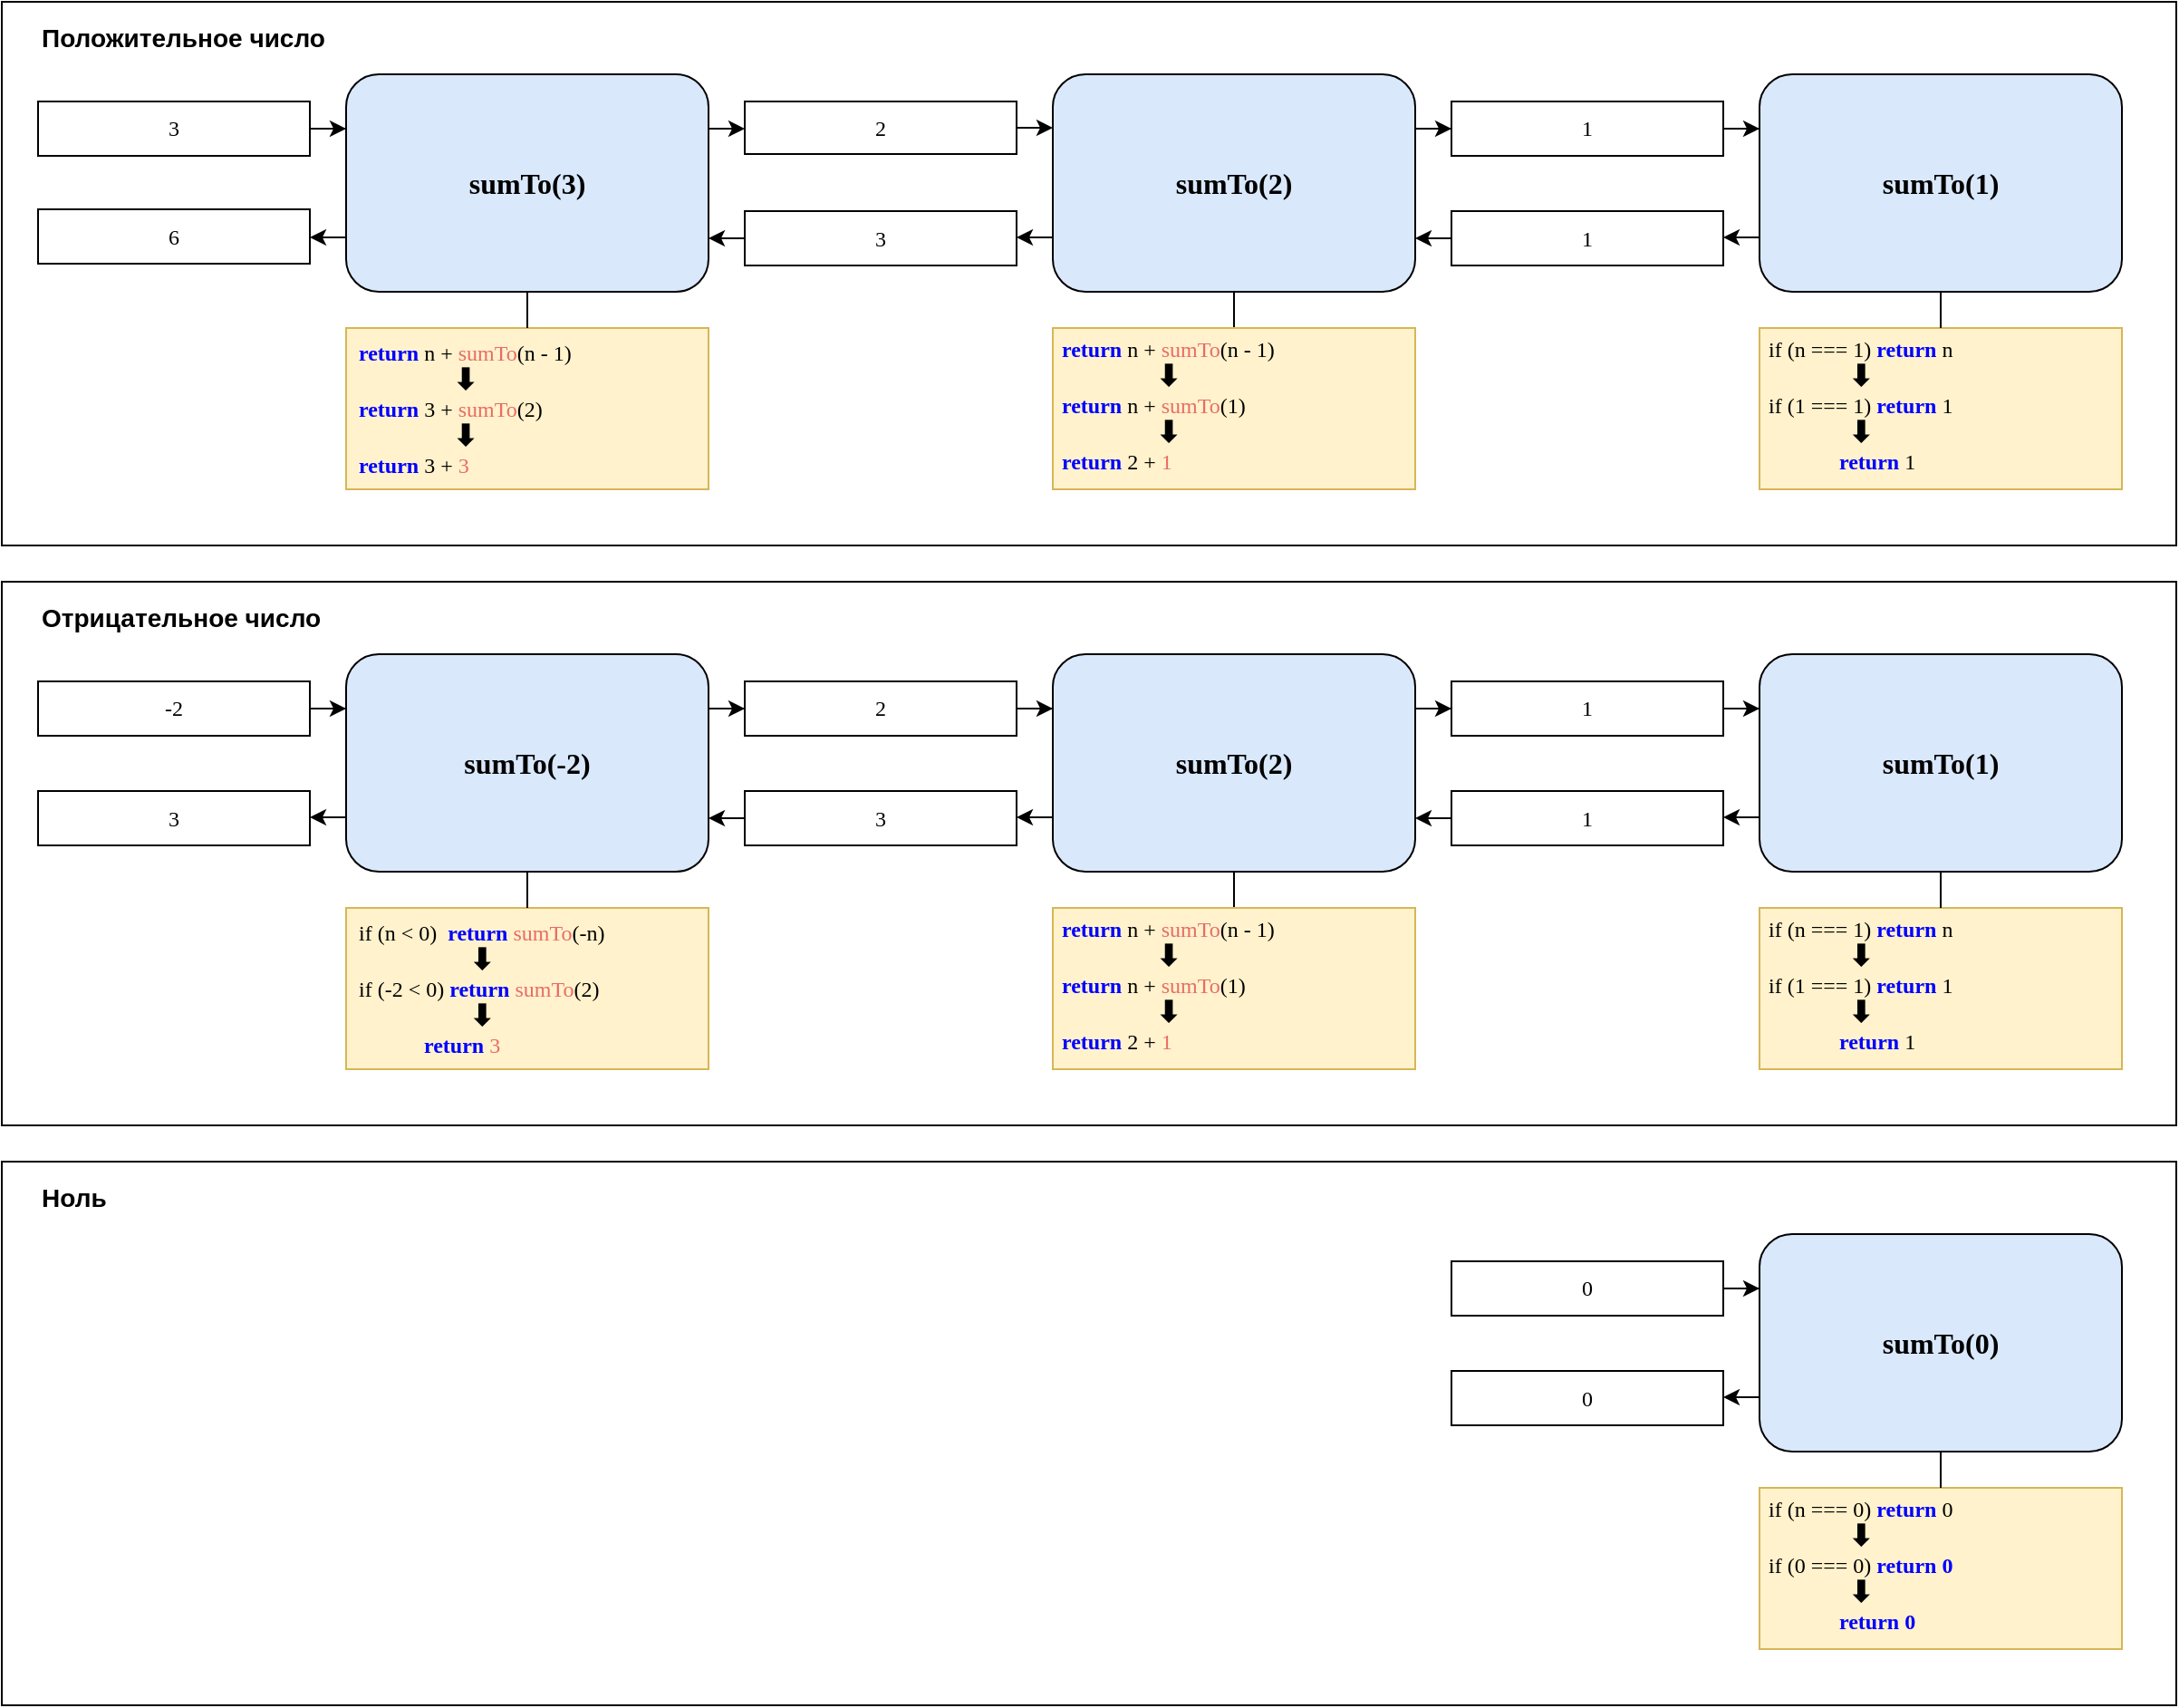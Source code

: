 <mxfile version="16.5.1" type="device"><diagram id="dmgtFecwRVRcoEDTW0UY" name="Page-1"><mxGraphModel dx="2844" dy="1750" grid="1" gridSize="10" guides="1" tooltips="1" connect="1" arrows="1" fold="1" page="1" pageScale="1" pageWidth="827" pageHeight="1169" math="0" shadow="0"><root><mxCell id="0"/><mxCell id="1" parent="0"/><mxCell id="QXb-2TPMlepAqoLkhRyg-41" value="" style="rounded=0;whiteSpace=wrap;html=1;verticalAlign=middle;" parent="1" vertex="1"><mxGeometry width="1200" height="300" as="geometry"/></mxCell><mxCell id="QXb-2TPMlepAqoLkhRyg-19" value="&lt;div&gt;&lt;span&gt;if (n === 1)&amp;nbsp;&lt;/span&gt;&lt;b&gt;&lt;font color=&quot;#0000ff&quot;&gt;return&amp;nbsp;&lt;/font&gt;&lt;/b&gt;&lt;span&gt;n&lt;/span&gt;&lt;/div&gt;&lt;div style=&quot;text-align: center&quot;&gt;&lt;b&gt;&lt;font style=&quot;line-height: 1 ; font-size: 16px&quot;&gt;⬇&lt;/font&gt;&lt;/b&gt;&lt;span&gt;&lt;br&gt;&lt;/span&gt;&lt;/div&gt;&lt;div&gt;&lt;div&gt;if (1 === 1)&amp;nbsp;&lt;b&gt;&lt;font color=&quot;#0000ff&quot;&gt;return&amp;nbsp;&lt;/font&gt;&lt;/b&gt;1&lt;br&gt;&lt;/div&gt;&lt;/div&gt;&lt;div style=&quot;text-align: center&quot;&gt;&lt;b&gt;&lt;font style=&quot;line-height: 1 ; font-size: 16px&quot;&gt;⬇&lt;/font&gt;&lt;/b&gt;&lt;br&gt;&lt;/div&gt;&lt;b&gt;&lt;font color=&quot;#0000ff&quot;&gt;&amp;nbsp; &amp;nbsp; &amp;nbsp; &amp;nbsp; &amp;nbsp; &amp;nbsp; &amp;nbsp;return&amp;nbsp;&lt;/font&gt;&lt;/b&gt;&lt;span&gt;1&lt;/span&gt;&lt;b&gt;&lt;font color=&quot;#0000ff&quot;&gt;&lt;br&gt;&lt;/font&gt;&lt;/b&gt;" style="rounded=0;whiteSpace=wrap;html=1;fontFamily=Consolas;align=left;fillColor=#fff2cc;strokeColor=#d6b656;verticalAlign=top;spacingBottom=0;spacingLeft=5;spacing=0;spacingTop=0;spacingRight=5;" parent="1" vertex="1"><mxGeometry x="970" y="180" width="200" height="89" as="geometry"/></mxCell><mxCell id="gL3e5xRcOSWfvM4Vn0gK-11" value="" style="edgeStyle=orthogonalEdgeStyle;rounded=0;orthogonalLoop=1;jettySize=auto;html=1;endArrow=classic;endFill=1;exitX=0;exitY=0.75;exitDx=0;exitDy=0;" parent="1" source="QXb-2TPMlepAqoLkhRyg-22" target="QXb-2TPMlepAqoLkhRyg-24" edge="1"><mxGeometry relative="1" as="geometry"/></mxCell><mxCell id="gL3e5xRcOSWfvM4Vn0gK-18" value="" style="edgeStyle=orthogonalEdgeStyle;rounded=0;orthogonalLoop=1;jettySize=auto;html=1;endArrow=none;endFill=0;" parent="1" source="QXb-2TPMlepAqoLkhRyg-22" target="QXb-2TPMlepAqoLkhRyg-19" edge="1"><mxGeometry relative="1" as="geometry"/></mxCell><mxCell id="QXb-2TPMlepAqoLkhRyg-22" value="&lt;b style=&quot;font-size: 16px;&quot;&gt;sumTo(1)&lt;/b&gt;" style="rounded=1;fillColor=#dae8fc;strokeColor=default;shadow=0;gradientColor=none;whiteSpace=wrap;html=1;fontFamily=Consolas;fontSize=16;" parent="1" vertex="1"><mxGeometry x="970" y="40" width="200" height="120" as="geometry"/></mxCell><mxCell id="QXb-2TPMlepAqoLkhRyg-23" value="" style="edgeStyle=orthogonalEdgeStyle;rounded=0;orthogonalLoop=1;jettySize=auto;html=1;fontFamily=Consolas;fontSize=10;endArrow=classic;endFill=1;entryX=1;entryY=0.75;entryDx=0;entryDy=0;" parent="1" source="QXb-2TPMlepAqoLkhRyg-24" target="QXb-2TPMlepAqoLkhRyg-28" edge="1"><mxGeometry relative="1" as="geometry"/></mxCell><mxCell id="QXb-2TPMlepAqoLkhRyg-24" value="1" style="rounded=0;whiteSpace=wrap;html=1;shadow=0;fontFamily=Consolas;strokeColor=default;gradientColor=none;" parent="1" vertex="1"><mxGeometry x="800" y="115.5" width="150" height="30" as="geometry"/></mxCell><mxCell id="gL3e5xRcOSWfvM4Vn0gK-3" value="" style="edgeStyle=orthogonalEdgeStyle;rounded=0;orthogonalLoop=1;jettySize=auto;html=1;endArrow=classic;endFill=1;exitX=0;exitY=0.75;exitDx=0;exitDy=0;" parent="1" source="QXb-2TPMlepAqoLkhRyg-28" target="QXb-2TPMlepAqoLkhRyg-31" edge="1"><mxGeometry relative="1" as="geometry"/></mxCell><mxCell id="gL3e5xRcOSWfvM4Vn0gK-14" value="" style="edgeStyle=orthogonalEdgeStyle;rounded=0;orthogonalLoop=1;jettySize=auto;html=1;endArrow=classic;endFill=1;exitX=1;exitY=0.25;exitDx=0;exitDy=0;" parent="1" source="QXb-2TPMlepAqoLkhRyg-28" target="gL3e5xRcOSWfvM4Vn0gK-13" edge="1"><mxGeometry relative="1" as="geometry"/></mxCell><mxCell id="gL3e5xRcOSWfvM4Vn0gK-17" value="" style="edgeStyle=orthogonalEdgeStyle;rounded=0;orthogonalLoop=1;jettySize=auto;html=1;endArrow=none;endFill=0;" parent="1" source="QXb-2TPMlepAqoLkhRyg-28" target="QXb-2TPMlepAqoLkhRyg-29" edge="1"><mxGeometry relative="1" as="geometry"/></mxCell><mxCell id="QXb-2TPMlepAqoLkhRyg-28" value="&lt;b style=&quot;font-size: 16px;&quot;&gt;sumTo(2)&lt;/b&gt;" style="rounded=1;fillColor=#dae8fc;strokeColor=default;shadow=0;gradientColor=none;whiteSpace=wrap;html=1;fontFamily=Consolas;fontSize=16;" parent="1" vertex="1"><mxGeometry x="580" y="40" width="200" height="120" as="geometry"/></mxCell><mxCell id="QXb-2TPMlepAqoLkhRyg-29" value="&lt;b&gt;&lt;font color=&quot;#0000ff&quot;&gt;return&amp;nbsp;&lt;/font&gt;&lt;/b&gt;n +&amp;nbsp;&lt;font color=&quot;#ea6b66&quot;&gt;sumTo&lt;/font&gt;(n - 1)&lt;b&gt;&lt;font color=&quot;#0000ff&quot;&gt;&lt;br&gt;&lt;/font&gt;&lt;/b&gt;&lt;div style=&quot;text-align: center&quot;&gt;&lt;b&gt;&lt;font style=&quot;line-height: 1 ; font-size: 16px&quot;&gt;⬇&lt;/font&gt;&lt;/b&gt;&lt;br&gt;&lt;/div&gt;&lt;b&gt;&lt;font color=&quot;#0000ff&quot;&gt;return&amp;nbsp;&lt;/font&gt;&lt;/b&gt;n&amp;nbsp;+&amp;nbsp;&lt;font color=&quot;#ea6b66&quot;&gt;sumTo&lt;/font&gt;(1)&lt;b&gt;&lt;font color=&quot;#0000ff&quot;&gt;&lt;br&gt;&lt;/font&gt;&lt;/b&gt;&lt;div style=&quot;text-align: center&quot;&gt;&lt;b&gt;&lt;font style=&quot;line-height: 1 ; font-size: 16px&quot;&gt;⬇&lt;/font&gt;&lt;/b&gt;&lt;br&gt;&lt;/div&gt;&lt;b&gt;&lt;font color=&quot;#0000ff&quot;&gt;return&amp;nbsp;&lt;/font&gt;&lt;/b&gt;2 + &lt;font color=&quot;#ea6b66&quot;&gt;1&lt;/font&gt;&lt;b&gt;&lt;font color=&quot;#0000ff&quot;&gt;&lt;br&gt;&lt;/font&gt;&lt;/b&gt;" style="rounded=0;whiteSpace=wrap;html=1;fontFamily=Consolas;align=left;fillColor=#fff2cc;strokeColor=#d6b656;verticalAlign=top;spacing=0;spacingLeft=5;spacingRight=5;" parent="1" vertex="1"><mxGeometry x="580" y="180" width="200" height="89" as="geometry"/></mxCell><mxCell id="QXb-2TPMlepAqoLkhRyg-30" value="" style="edgeStyle=orthogonalEdgeStyle;rounded=0;orthogonalLoop=1;jettySize=auto;html=1;fontFamily=Consolas;fontSize=10;endArrow=classic;endFill=1;entryX=1;entryY=0.75;entryDx=0;entryDy=0;" parent="1" source="QXb-2TPMlepAqoLkhRyg-31" target="QXb-2TPMlepAqoLkhRyg-35" edge="1"><mxGeometry relative="1" as="geometry"/></mxCell><mxCell id="QXb-2TPMlepAqoLkhRyg-31" value="3" style="rounded=0;whiteSpace=wrap;html=1;shadow=0;fontFamily=Consolas;strokeColor=default;gradientColor=none;" parent="1" vertex="1"><mxGeometry x="410" y="115.5" width="150" height="30" as="geometry"/></mxCell><mxCell id="QXb-2TPMlepAqoLkhRyg-32" value="&lt;div&gt;&lt;b&gt;&lt;font color=&quot;#0000ff&quot;&gt;return&lt;/font&gt;&lt;/b&gt; n +&amp;nbsp;&lt;font color=&quot;#ea6b66&quot;&gt;sumTo&lt;/font&gt;(n - 1)&lt;br&gt;&lt;/div&gt;&lt;div style=&quot;text-align: center&quot;&gt;&lt;b&gt;&lt;font style=&quot;line-height: 1 ; font-size: 16px&quot;&gt;⬇&lt;/font&gt;&lt;/b&gt;&lt;br&gt;&lt;/div&gt;&lt;b&gt;&lt;font color=&quot;#0000ff&quot;&gt;return&lt;/font&gt;&lt;/b&gt;&amp;nbsp;3 +&amp;nbsp;&lt;font color=&quot;#ea6b66&quot;&gt;sumTo&lt;/font&gt;(2)&lt;br&gt;&lt;div style=&quot;text-align: center&quot;&gt;&lt;b&gt;&lt;font style=&quot;line-height: 1 ; font-size: 16px&quot;&gt;⬇&lt;/font&gt;&lt;/b&gt;&lt;br&gt;&lt;/div&gt;&lt;b&gt;&lt;font color=&quot;#0000ff&quot;&gt;return&lt;/font&gt;&lt;/b&gt;&amp;nbsp;3 + &lt;font color=&quot;#ea6b66&quot;&gt;3&lt;/font&gt;" style="rounded=0;whiteSpace=wrap;html=1;fontFamily=Consolas;align=left;fillColor=#fff2cc;strokeColor=#d6b656;verticalAlign=top;spacingLeft=5;spacingRight=5;" parent="1" vertex="1"><mxGeometry x="190" y="180" width="200" height="89" as="geometry"/></mxCell><mxCell id="QXb-2TPMlepAqoLkhRyg-33" value="" style="edgeStyle=orthogonalEdgeStyle;rounded=0;orthogonalLoop=1;jettySize=auto;html=1;fontFamily=Consolas;fontSize=10;endArrow=classic;endFill=1;exitX=0;exitY=0.75;exitDx=0;exitDy=0;" parent="1" source="QXb-2TPMlepAqoLkhRyg-35" target="QXb-2TPMlepAqoLkhRyg-36" edge="1"><mxGeometry relative="1" as="geometry"/></mxCell><mxCell id="gL3e5xRcOSWfvM4Vn0gK-8" value="" style="edgeStyle=orthogonalEdgeStyle;rounded=0;orthogonalLoop=1;jettySize=auto;html=1;endArrow=classic;endFill=1;exitX=1;exitY=0.25;exitDx=0;exitDy=0;" parent="1" source="QXb-2TPMlepAqoLkhRyg-35" target="gL3e5xRcOSWfvM4Vn0gK-7" edge="1"><mxGeometry relative="1" as="geometry"/></mxCell><mxCell id="gL3e5xRcOSWfvM4Vn0gK-16" value="" style="edgeStyle=orthogonalEdgeStyle;rounded=0;orthogonalLoop=1;jettySize=auto;html=1;endArrow=none;endFill=0;" parent="1" source="QXb-2TPMlepAqoLkhRyg-35" target="QXb-2TPMlepAqoLkhRyg-32" edge="1"><mxGeometry relative="1" as="geometry"/></mxCell><mxCell id="QXb-2TPMlepAqoLkhRyg-35" value="&lt;b style=&quot;font-size: 16px;&quot;&gt;sumTo(3)&lt;/b&gt;" style="rounded=1;fillColor=#dae8fc;strokeColor=default;shadow=0;gradientColor=none;whiteSpace=wrap;html=1;fontFamily=Consolas;fontSize=16;" parent="1" vertex="1"><mxGeometry x="190" y="40" width="200" height="120" as="geometry"/></mxCell><mxCell id="QXb-2TPMlepAqoLkhRyg-36" value="6" style="rounded=0;whiteSpace=wrap;html=1;shadow=0;fontFamily=Consolas;strokeColor=default;gradientColor=none;" parent="1" vertex="1"><mxGeometry x="20" y="114.5" width="150" height="30" as="geometry"/></mxCell><mxCell id="QXb-2TPMlepAqoLkhRyg-38" value="Положительное число" style="text;html=1;align=left;verticalAlign=middle;resizable=0;points=[];autosize=1;strokeColor=none;fillColor=none;fontStyle=1;fontSize=14;" parent="1" vertex="1"><mxGeometry x="20" y="10" width="170" height="20" as="geometry"/></mxCell><mxCell id="gL3e5xRcOSWfvM4Vn0gK-5" value="" style="edgeStyle=orthogonalEdgeStyle;rounded=0;orthogonalLoop=1;jettySize=auto;html=1;endArrow=classic;endFill=1;entryX=0;entryY=0.25;entryDx=0;entryDy=0;" parent="1" source="gL3e5xRcOSWfvM4Vn0gK-4" target="QXb-2TPMlepAqoLkhRyg-35" edge="1"><mxGeometry relative="1" as="geometry"/></mxCell><mxCell id="gL3e5xRcOSWfvM4Vn0gK-4" value="3" style="rounded=0;whiteSpace=wrap;html=1;shadow=0;fontFamily=Consolas;strokeColor=default;gradientColor=none;" parent="1" vertex="1"><mxGeometry x="20" y="55" width="150" height="30" as="geometry"/></mxCell><mxCell id="gL3e5xRcOSWfvM4Vn0gK-9" value="" style="edgeStyle=orthogonalEdgeStyle;rounded=0;orthogonalLoop=1;jettySize=auto;html=1;endArrow=classic;endFill=1;entryX=0;entryY=0.25;entryDx=0;entryDy=0;" parent="1" source="gL3e5xRcOSWfvM4Vn0gK-7" target="QXb-2TPMlepAqoLkhRyg-28" edge="1"><mxGeometry relative="1" as="geometry"/></mxCell><mxCell id="gL3e5xRcOSWfvM4Vn0gK-7" value="2" style="rounded=0;whiteSpace=wrap;html=1;shadow=0;fontFamily=Consolas;strokeColor=default;gradientColor=none;" parent="1" vertex="1"><mxGeometry x="410" y="55" width="150" height="29" as="geometry"/></mxCell><mxCell id="gL3e5xRcOSWfvM4Vn0gK-15" value="" style="edgeStyle=orthogonalEdgeStyle;rounded=0;orthogonalLoop=1;jettySize=auto;html=1;endArrow=classic;endFill=1;entryX=0;entryY=0.25;entryDx=0;entryDy=0;" parent="1" source="gL3e5xRcOSWfvM4Vn0gK-13" target="QXb-2TPMlepAqoLkhRyg-22" edge="1"><mxGeometry relative="1" as="geometry"/></mxCell><mxCell id="gL3e5xRcOSWfvM4Vn0gK-13" value="1" style="rounded=0;whiteSpace=wrap;html=1;shadow=0;fontFamily=Consolas;strokeColor=default;gradientColor=none;" parent="1" vertex="1"><mxGeometry x="800" y="55" width="150" height="30" as="geometry"/></mxCell><mxCell id="gL3e5xRcOSWfvM4Vn0gK-19" value="" style="rounded=0;whiteSpace=wrap;html=1;verticalAlign=middle;" parent="1" vertex="1"><mxGeometry y="320" width="1200" height="300" as="geometry"/></mxCell><mxCell id="gL3e5xRcOSWfvM4Vn0gK-20" value="&lt;div&gt;&lt;/div&gt;&lt;div&gt;if (n === 1)&amp;nbsp;&lt;b&gt;&lt;font color=&quot;#0000ff&quot;&gt;return&amp;nbsp;&lt;/font&gt;&lt;/b&gt;n&lt;/div&gt;&lt;div style=&quot;text-align: center&quot;&gt;&lt;b&gt;&lt;font style=&quot;line-height: 1 ; font-size: 16px&quot;&gt;⬇&lt;/font&gt;&lt;/b&gt;&lt;br&gt;&lt;/div&gt;&lt;div&gt;if (1 === 1)&amp;nbsp;&lt;b&gt;&lt;font color=&quot;#0000ff&quot;&gt;return&amp;nbsp;&lt;/font&gt;&lt;/b&gt;1&lt;br&gt;&lt;/div&gt;&lt;div style=&quot;text-align: center&quot;&gt;&lt;b&gt;&lt;font style=&quot;line-height: 1 ; font-size: 16px&quot;&gt;⬇&lt;/font&gt;&lt;/b&gt;&lt;br&gt;&lt;/div&gt;&lt;b&gt;&lt;font color=&quot;#0000ff&quot;&gt;&amp;nbsp; &amp;nbsp; &amp;nbsp; &amp;nbsp; &amp;nbsp; &amp;nbsp; &amp;nbsp;return&amp;nbsp;&lt;/font&gt;&lt;/b&gt;1&lt;b&gt;&lt;font color=&quot;#0000ff&quot;&gt;&lt;br&gt;&lt;/font&gt;&lt;/b&gt;" style="rounded=0;whiteSpace=wrap;html=1;fontFamily=Consolas;align=left;fillColor=#fff2cc;strokeColor=#d6b656;verticalAlign=top;spacingBottom=0;spacingLeft=5;spacing=0;spacingTop=0;spacingRight=5;" parent="1" vertex="1"><mxGeometry x="970" y="500" width="200" height="89" as="geometry"/></mxCell><mxCell id="gL3e5xRcOSWfvM4Vn0gK-21" value="" style="edgeStyle=orthogonalEdgeStyle;rounded=0;orthogonalLoop=1;jettySize=auto;html=1;endArrow=classic;endFill=1;exitX=0;exitY=0.75;exitDx=0;exitDy=0;" parent="1" source="gL3e5xRcOSWfvM4Vn0gK-23" target="gL3e5xRcOSWfvM4Vn0gK-25" edge="1"><mxGeometry relative="1" as="geometry"/></mxCell><mxCell id="gL3e5xRcOSWfvM4Vn0gK-22" value="" style="edgeStyle=orthogonalEdgeStyle;rounded=0;orthogonalLoop=1;jettySize=auto;html=1;endArrow=none;endFill=0;" parent="1" source="gL3e5xRcOSWfvM4Vn0gK-23" target="gL3e5xRcOSWfvM4Vn0gK-20" edge="1"><mxGeometry relative="1" as="geometry"/></mxCell><mxCell id="gL3e5xRcOSWfvM4Vn0gK-23" value="&lt;b&gt;sumTo(1)&lt;/b&gt;" style="rounded=1;fillColor=#dae8fc;strokeColor=default;shadow=0;gradientColor=none;whiteSpace=wrap;html=1;fontFamily=Consolas;fontSize=16;" parent="1" vertex="1"><mxGeometry x="970" y="360" width="200" height="120" as="geometry"/></mxCell><mxCell id="gL3e5xRcOSWfvM4Vn0gK-24" value="" style="edgeStyle=orthogonalEdgeStyle;rounded=0;orthogonalLoop=1;jettySize=auto;html=1;fontFamily=Consolas;fontSize=10;endArrow=classic;endFill=1;entryX=1;entryY=0.75;entryDx=0;entryDy=0;" parent="1" source="gL3e5xRcOSWfvM4Vn0gK-25" target="gL3e5xRcOSWfvM4Vn0gK-29" edge="1"><mxGeometry relative="1" as="geometry"/></mxCell><mxCell id="gL3e5xRcOSWfvM4Vn0gK-25" value="1" style="rounded=0;whiteSpace=wrap;html=1;shadow=0;fontFamily=Consolas;strokeColor=default;gradientColor=none;" parent="1" vertex="1"><mxGeometry x="800" y="435.5" width="150" height="30" as="geometry"/></mxCell><mxCell id="gL3e5xRcOSWfvM4Vn0gK-26" value="" style="edgeStyle=orthogonalEdgeStyle;rounded=0;orthogonalLoop=1;jettySize=auto;html=1;endArrow=classic;endFill=1;exitX=0;exitY=0.75;exitDx=0;exitDy=0;" parent="1" source="gL3e5xRcOSWfvM4Vn0gK-29" target="gL3e5xRcOSWfvM4Vn0gK-32" edge="1"><mxGeometry relative="1" as="geometry"/></mxCell><mxCell id="gL3e5xRcOSWfvM4Vn0gK-27" value="" style="edgeStyle=orthogonalEdgeStyle;rounded=0;orthogonalLoop=1;jettySize=auto;html=1;endArrow=classic;endFill=1;exitX=1;exitY=0.25;exitDx=0;exitDy=0;" parent="1" source="gL3e5xRcOSWfvM4Vn0gK-29" target="gL3e5xRcOSWfvM4Vn0gK-45" edge="1"><mxGeometry relative="1" as="geometry"/></mxCell><mxCell id="gL3e5xRcOSWfvM4Vn0gK-28" value="" style="edgeStyle=orthogonalEdgeStyle;rounded=0;orthogonalLoop=1;jettySize=auto;html=1;endArrow=none;endFill=0;" parent="1" source="gL3e5xRcOSWfvM4Vn0gK-29" target="gL3e5xRcOSWfvM4Vn0gK-30" edge="1"><mxGeometry relative="1" as="geometry"/></mxCell><mxCell id="gL3e5xRcOSWfvM4Vn0gK-29" value="&lt;b&gt;sumTo(2)&lt;/b&gt;" style="rounded=1;fillColor=#dae8fc;strokeColor=default;shadow=0;gradientColor=none;whiteSpace=wrap;html=1;fontFamily=Consolas;fontSize=16;" parent="1" vertex="1"><mxGeometry x="580" y="360" width="200" height="120" as="geometry"/></mxCell><mxCell id="gL3e5xRcOSWfvM4Vn0gK-30" value="&lt;b&gt;&lt;font color=&quot;#0000ff&quot;&gt;return&amp;nbsp;&lt;/font&gt;&lt;/b&gt;n +&amp;nbsp;&lt;font color=&quot;#ea6b66&quot;&gt;sumTo&lt;/font&gt;(n - 1)&lt;b&gt;&lt;font color=&quot;#0000ff&quot;&gt;&lt;br&gt;&lt;/font&gt;&lt;/b&gt;&lt;div style=&quot;text-align: center&quot;&gt;&lt;b&gt;&lt;font style=&quot;line-height: 1 ; font-size: 16px&quot;&gt;⬇&lt;/font&gt;&lt;/b&gt;&lt;br&gt;&lt;/div&gt;&lt;b&gt;&lt;font color=&quot;#0000ff&quot;&gt;return&amp;nbsp;&lt;/font&gt;&lt;/b&gt;n&amp;nbsp;+&amp;nbsp;&lt;font color=&quot;#ea6b66&quot;&gt;sumTo&lt;/font&gt;(1)&lt;b&gt;&lt;font color=&quot;#0000ff&quot;&gt;&lt;br&gt;&lt;/font&gt;&lt;/b&gt;&lt;div style=&quot;text-align: center&quot;&gt;&lt;b&gt;&lt;font style=&quot;line-height: 1 ; font-size: 16px&quot;&gt;⬇&lt;/font&gt;&lt;/b&gt;&lt;br&gt;&lt;/div&gt;&lt;b&gt;&lt;font color=&quot;#0000ff&quot;&gt;return&amp;nbsp;&lt;/font&gt;&lt;/b&gt;2 +&amp;nbsp;&lt;font color=&quot;#ea6b66&quot;&gt;1&lt;/font&gt;&lt;b&gt;&lt;font color=&quot;#0000ff&quot;&gt;&lt;br&gt;&lt;/font&gt;&lt;/b&gt;" style="rounded=0;whiteSpace=wrap;html=1;fontFamily=Consolas;align=left;fillColor=#fff2cc;strokeColor=#d6b656;verticalAlign=top;spacing=0;spacingLeft=5;spacingRight=5;" parent="1" vertex="1"><mxGeometry x="580" y="500" width="200" height="89" as="geometry"/></mxCell><mxCell id="gL3e5xRcOSWfvM4Vn0gK-31" value="" style="edgeStyle=orthogonalEdgeStyle;rounded=0;orthogonalLoop=1;jettySize=auto;html=1;fontFamily=Consolas;fontSize=10;endArrow=classic;endFill=1;entryX=1;entryY=0.75;entryDx=0;entryDy=0;" parent="1" source="gL3e5xRcOSWfvM4Vn0gK-32" target="gL3e5xRcOSWfvM4Vn0gK-37" edge="1"><mxGeometry relative="1" as="geometry"/></mxCell><mxCell id="gL3e5xRcOSWfvM4Vn0gK-32" value="3" style="rounded=0;whiteSpace=wrap;html=1;shadow=0;fontFamily=Consolas;strokeColor=default;gradientColor=none;" parent="1" vertex="1"><mxGeometry x="410" y="435.5" width="150" height="30" as="geometry"/></mxCell><mxCell id="gL3e5xRcOSWfvM4Vn0gK-33" value="if (n &amp;lt; 0)&amp;nbsp;&amp;nbsp;&lt;b&gt;&lt;font color=&quot;#0000ff&quot;&gt;return&lt;/font&gt;&lt;/b&gt;&amp;nbsp;&lt;font color=&quot;#ea6b66&quot;&gt;sumTo&lt;/font&gt;(-n)&lt;br&gt;&lt;div style=&quot;text-align: center&quot;&gt;&lt;b&gt;&lt;font style=&quot;line-height: 1 ; font-size: 16px&quot;&gt;⬇&lt;/font&gt;&lt;/b&gt;&lt;br&gt;&lt;/div&gt;if (-2 &amp;lt; 0)&amp;nbsp;&lt;b&gt;&lt;font color=&quot;#0000ff&quot;&gt;return&lt;/font&gt;&lt;/b&gt;&amp;nbsp;&lt;font color=&quot;#ea6b66&quot;&gt;sumTo&lt;/font&gt;(2)&lt;br&gt;&lt;div style=&quot;text-align: center&quot;&gt;&lt;b&gt;&lt;font style=&quot;line-height: 1 ; font-size: 16px&quot;&gt;⬇&lt;/font&gt;&lt;/b&gt;&lt;br&gt;&lt;/div&gt;&lt;b&gt;&lt;font color=&quot;#0000ff&quot;&gt;&amp;nbsp; &amp;nbsp; &amp;nbsp; &amp;nbsp; &amp;nbsp; &amp;nbsp; return&lt;/font&gt;&lt;/b&gt;&amp;nbsp;&lt;font color=&quot;#ea6b66&quot;&gt;3&lt;/font&gt;" style="rounded=0;whiteSpace=wrap;html=1;fontFamily=Consolas;align=left;fillColor=#fff2cc;strokeColor=#d6b656;verticalAlign=top;spacingLeft=5;spacingRight=5;" parent="1" vertex="1"><mxGeometry x="190" y="500" width="200" height="89" as="geometry"/></mxCell><mxCell id="gL3e5xRcOSWfvM4Vn0gK-34" value="" style="edgeStyle=orthogonalEdgeStyle;rounded=0;orthogonalLoop=1;jettySize=auto;html=1;fontFamily=Consolas;fontSize=10;endArrow=classic;endFill=1;exitX=0;exitY=0.75;exitDx=0;exitDy=0;" parent="1" source="gL3e5xRcOSWfvM4Vn0gK-37" target="gL3e5xRcOSWfvM4Vn0gK-38" edge="1"><mxGeometry relative="1" as="geometry"/></mxCell><mxCell id="gL3e5xRcOSWfvM4Vn0gK-35" value="" style="edgeStyle=orthogonalEdgeStyle;rounded=0;orthogonalLoop=1;jettySize=auto;html=1;endArrow=classic;endFill=1;exitX=1;exitY=0.25;exitDx=0;exitDy=0;" parent="1" source="gL3e5xRcOSWfvM4Vn0gK-37" target="gL3e5xRcOSWfvM4Vn0gK-43" edge="1"><mxGeometry relative="1" as="geometry"/></mxCell><mxCell id="gL3e5xRcOSWfvM4Vn0gK-36" value="" style="edgeStyle=orthogonalEdgeStyle;rounded=0;orthogonalLoop=1;jettySize=auto;html=1;endArrow=none;endFill=0;" parent="1" source="gL3e5xRcOSWfvM4Vn0gK-37" target="gL3e5xRcOSWfvM4Vn0gK-33" edge="1"><mxGeometry relative="1" as="geometry"/></mxCell><mxCell id="gL3e5xRcOSWfvM4Vn0gK-37" value="&lt;b style=&quot;font-size: 16px;&quot;&gt;sumTo(-2)&lt;/b&gt;" style="rounded=1;fillColor=#dae8fc;strokeColor=default;shadow=0;gradientColor=none;whiteSpace=wrap;html=1;fontFamily=Consolas;fontSize=16;" parent="1" vertex="1"><mxGeometry x="190" y="360" width="200" height="120" as="geometry"/></mxCell><mxCell id="gL3e5xRcOSWfvM4Vn0gK-38" value="3" style="rounded=0;whiteSpace=wrap;html=1;shadow=0;fontFamily=Consolas;strokeColor=default;gradientColor=none;" parent="1" vertex="1"><mxGeometry x="20" y="435.5" width="150" height="30" as="geometry"/></mxCell><mxCell id="gL3e5xRcOSWfvM4Vn0gK-39" value="Отрицательное число" style="text;html=1;align=left;verticalAlign=middle;resizable=0;points=[];autosize=1;strokeColor=none;fillColor=none;fontStyle=1;fontSize=14;" parent="1" vertex="1"><mxGeometry x="20" y="330" width="170" height="20" as="geometry"/></mxCell><mxCell id="gL3e5xRcOSWfvM4Vn0gK-40" value="" style="edgeStyle=orthogonalEdgeStyle;rounded=0;orthogonalLoop=1;jettySize=auto;html=1;endArrow=classic;endFill=1;entryX=0;entryY=0.25;entryDx=0;entryDy=0;" parent="1" source="gL3e5xRcOSWfvM4Vn0gK-41" target="gL3e5xRcOSWfvM4Vn0gK-37" edge="1"><mxGeometry relative="1" as="geometry"/></mxCell><mxCell id="gL3e5xRcOSWfvM4Vn0gK-41" value="-2" style="rounded=0;whiteSpace=wrap;html=1;shadow=0;fontFamily=Consolas;strokeColor=default;gradientColor=none;" parent="1" vertex="1"><mxGeometry x="20" y="375" width="150" height="30" as="geometry"/></mxCell><mxCell id="gL3e5xRcOSWfvM4Vn0gK-42" value="" style="edgeStyle=orthogonalEdgeStyle;rounded=0;orthogonalLoop=1;jettySize=auto;html=1;endArrow=classic;endFill=1;entryX=0;entryY=0.25;entryDx=0;entryDy=0;" parent="1" source="gL3e5xRcOSWfvM4Vn0gK-43" target="gL3e5xRcOSWfvM4Vn0gK-29" edge="1"><mxGeometry relative="1" as="geometry"/></mxCell><mxCell id="gL3e5xRcOSWfvM4Vn0gK-43" value="2" style="rounded=0;whiteSpace=wrap;html=1;shadow=0;fontFamily=Consolas;strokeColor=default;gradientColor=none;" parent="1" vertex="1"><mxGeometry x="410" y="375" width="150" height="30" as="geometry"/></mxCell><mxCell id="gL3e5xRcOSWfvM4Vn0gK-44" value="" style="edgeStyle=orthogonalEdgeStyle;rounded=0;orthogonalLoop=1;jettySize=auto;html=1;endArrow=classic;endFill=1;entryX=0;entryY=0.25;entryDx=0;entryDy=0;" parent="1" source="gL3e5xRcOSWfvM4Vn0gK-45" target="gL3e5xRcOSWfvM4Vn0gK-23" edge="1"><mxGeometry relative="1" as="geometry"/></mxCell><mxCell id="gL3e5xRcOSWfvM4Vn0gK-45" value="1" style="rounded=0;whiteSpace=wrap;html=1;shadow=0;fontFamily=Consolas;strokeColor=default;gradientColor=none;" parent="1" vertex="1"><mxGeometry x="800" y="375" width="150" height="30" as="geometry"/></mxCell><mxCell id="gL3e5xRcOSWfvM4Vn0gK-48" value="" style="rounded=0;whiteSpace=wrap;html=1;verticalAlign=middle;" parent="1" vertex="1"><mxGeometry y="640" width="1200" height="300" as="geometry"/></mxCell><mxCell id="gL3e5xRcOSWfvM4Vn0gK-49" value="&lt;div&gt;&lt;/div&gt;&lt;div&gt;&lt;/div&gt;&lt;div&gt;if (n === 0)&amp;nbsp;&lt;b&gt;&lt;font color=&quot;#0000ff&quot;&gt;return&amp;nbsp;&lt;/font&gt;&lt;/b&gt;0&lt;/div&gt;&lt;div style=&quot;text-align: center&quot;&gt;&lt;b&gt;&lt;font style=&quot;line-height: 1 ; font-size: 16px&quot;&gt;⬇&lt;/font&gt;&lt;/b&gt;&lt;br&gt;&lt;/div&gt;&lt;div&gt;if (0 === 0)&amp;nbsp;&lt;b&gt;&lt;font color=&quot;#0000ff&quot;&gt;return 0&lt;/font&gt;&lt;/b&gt;&lt;br&gt;&lt;/div&gt;&lt;div style=&quot;text-align: center&quot;&gt;&lt;b&gt;&lt;font style=&quot;line-height: 1 ; font-size: 16px&quot;&gt;⬇&lt;/font&gt;&lt;/b&gt;&lt;br&gt;&lt;/div&gt;&lt;b&gt;&lt;font color=&quot;#0000ff&quot;&gt;&amp;nbsp; &amp;nbsp; &amp;nbsp; &amp;nbsp; &amp;nbsp; &amp;nbsp; &amp;nbsp;return 0&lt;/font&gt;&lt;/b&gt;&lt;b&gt;&lt;font color=&quot;#0000ff&quot;&gt;&lt;br&gt;&lt;/font&gt;&lt;/b&gt;" style="rounded=0;whiteSpace=wrap;html=1;fontFamily=Consolas;align=left;fillColor=#fff2cc;strokeColor=#d6b656;verticalAlign=top;spacingBottom=0;spacingLeft=5;spacing=0;spacingTop=0;spacingRight=5;" parent="1" vertex="1"><mxGeometry x="970" y="820" width="200" height="89" as="geometry"/></mxCell><mxCell id="gL3e5xRcOSWfvM4Vn0gK-50" value="" style="edgeStyle=orthogonalEdgeStyle;rounded=0;orthogonalLoop=1;jettySize=auto;html=1;endArrow=classic;endFill=1;exitX=0;exitY=0.75;exitDx=0;exitDy=0;" parent="1" source="gL3e5xRcOSWfvM4Vn0gK-52" target="gL3e5xRcOSWfvM4Vn0gK-54" edge="1"><mxGeometry relative="1" as="geometry"/></mxCell><mxCell id="gL3e5xRcOSWfvM4Vn0gK-51" value="" style="edgeStyle=orthogonalEdgeStyle;rounded=0;orthogonalLoop=1;jettySize=auto;html=1;endArrow=none;endFill=0;" parent="1" source="gL3e5xRcOSWfvM4Vn0gK-52" target="gL3e5xRcOSWfvM4Vn0gK-49" edge="1"><mxGeometry relative="1" as="geometry"/></mxCell><mxCell id="gL3e5xRcOSWfvM4Vn0gK-52" value="&lt;b&gt;sumTo(0)&lt;/b&gt;" style="rounded=1;fillColor=#dae8fc;strokeColor=default;shadow=0;gradientColor=none;whiteSpace=wrap;html=1;fontFamily=Consolas;fontSize=16;" parent="1" vertex="1"><mxGeometry x="970" y="680" width="200" height="120" as="geometry"/></mxCell><mxCell id="gL3e5xRcOSWfvM4Vn0gK-54" value="0" style="rounded=0;whiteSpace=wrap;html=1;shadow=0;fontFamily=Consolas;strokeColor=default;gradientColor=none;" parent="1" vertex="1"><mxGeometry x="800" y="755.5" width="150" height="30" as="geometry"/></mxCell><mxCell id="gL3e5xRcOSWfvM4Vn0gK-68" value="Ноль" style="text;html=1;align=left;verticalAlign=middle;resizable=0;points=[];autosize=1;strokeColor=none;fillColor=none;fontStyle=1;fontSize=14;" parent="1" vertex="1"><mxGeometry x="20" y="650" width="50" height="20" as="geometry"/></mxCell><mxCell id="gL3e5xRcOSWfvM4Vn0gK-73" value="" style="edgeStyle=orthogonalEdgeStyle;rounded=0;orthogonalLoop=1;jettySize=auto;html=1;endArrow=classic;endFill=1;entryX=0;entryY=0.25;entryDx=0;entryDy=0;" parent="1" source="gL3e5xRcOSWfvM4Vn0gK-74" target="gL3e5xRcOSWfvM4Vn0gK-52" edge="1"><mxGeometry relative="1" as="geometry"/></mxCell><mxCell id="gL3e5xRcOSWfvM4Vn0gK-74" value="0" style="rounded=0;whiteSpace=wrap;html=1;shadow=0;fontFamily=Consolas;strokeColor=default;gradientColor=none;" parent="1" vertex="1"><mxGeometry x="800" y="695" width="150" height="30" as="geometry"/></mxCell></root></mxGraphModel></diagram></mxfile>